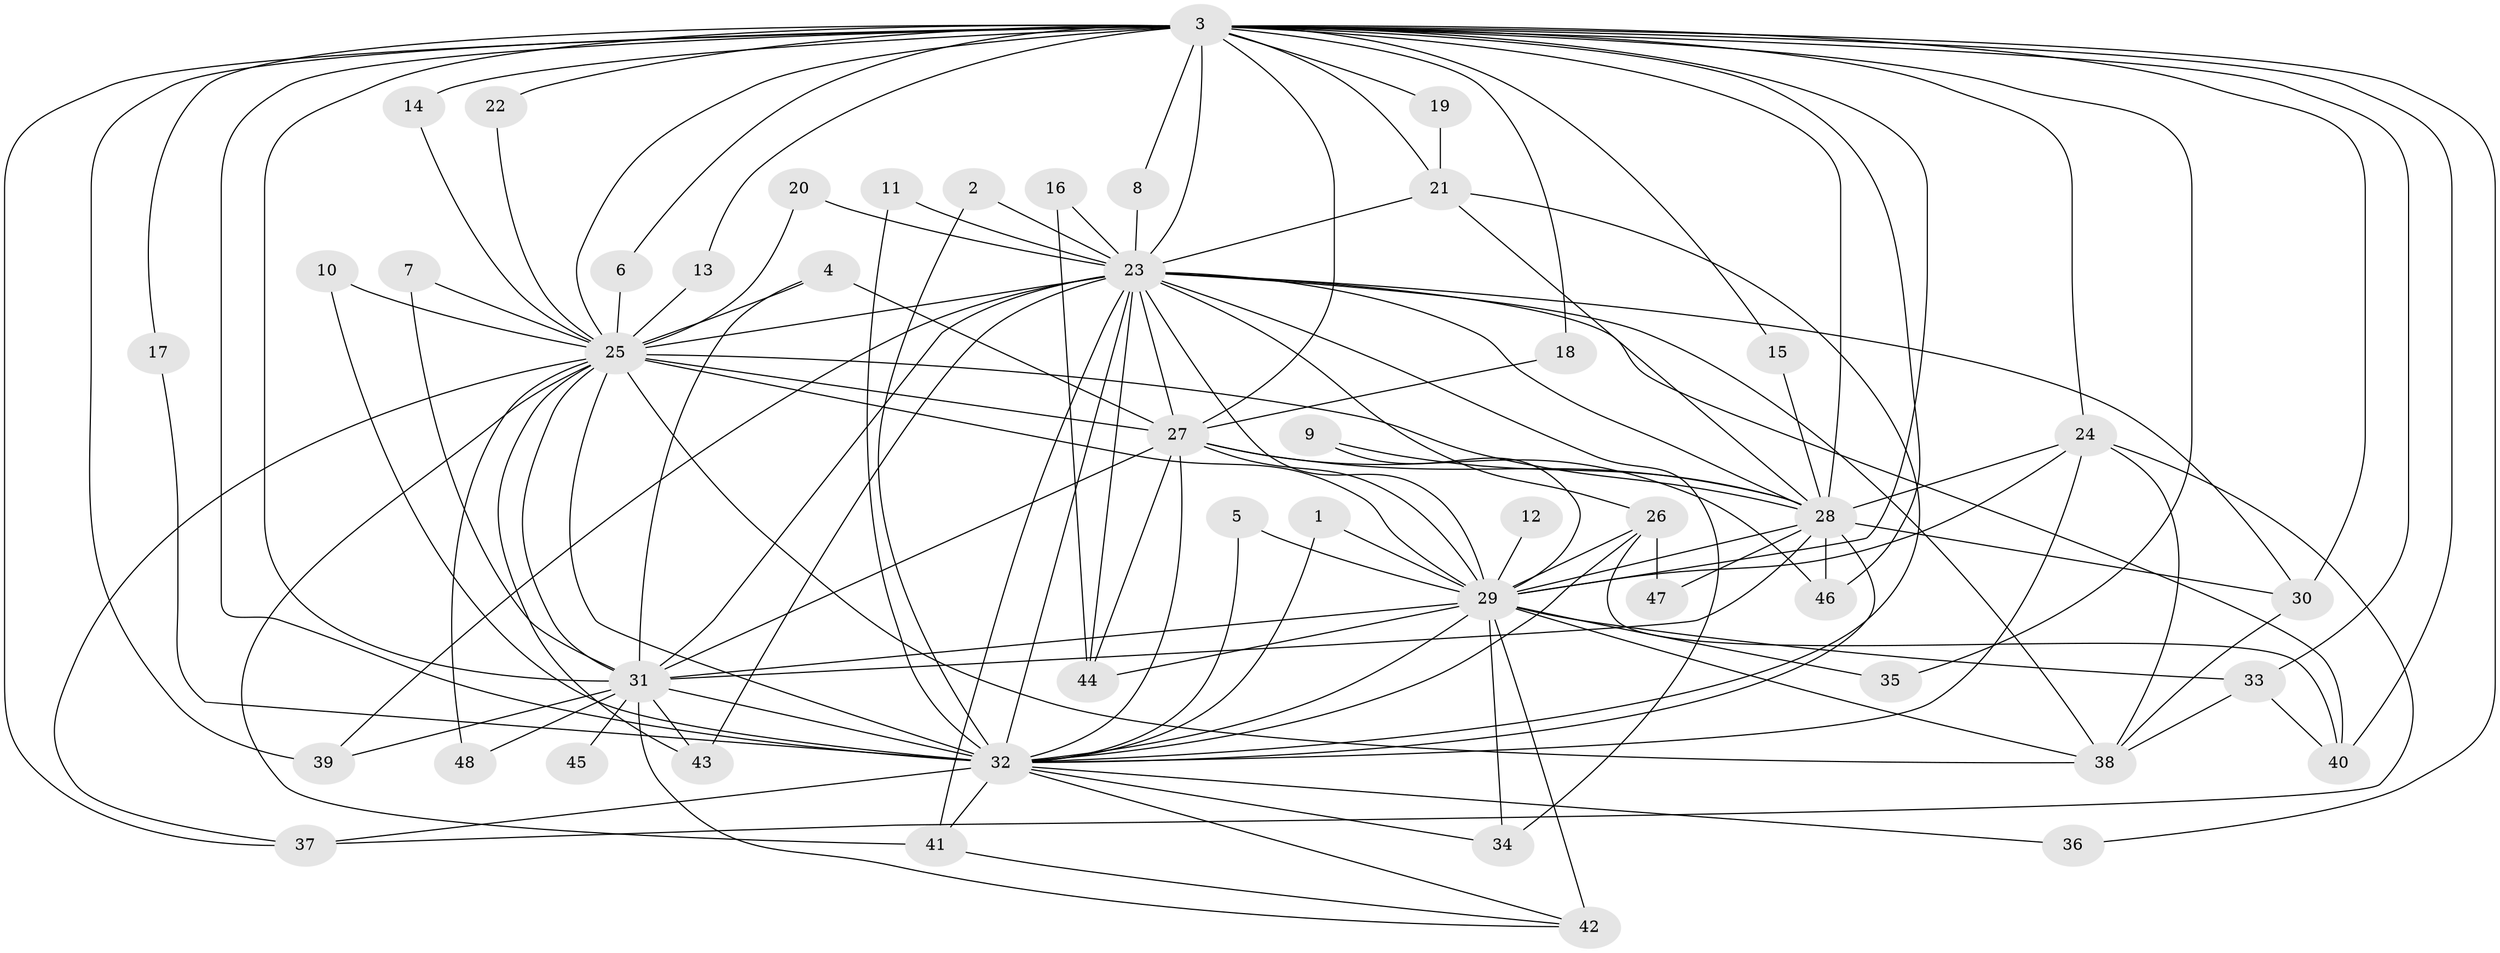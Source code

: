 // original degree distribution, {24: 0.010638297872340425, 16: 0.010638297872340425, 13: 0.010638297872340425, 18: 0.010638297872340425, 19: 0.02127659574468085, 25: 0.02127659574468085, 29: 0.010638297872340425, 17: 0.010638297872340425, 2: 0.5957446808510638, 5: 0.0425531914893617, 4: 0.0851063829787234, 3: 0.13829787234042554, 6: 0.031914893617021274}
// Generated by graph-tools (version 1.1) at 2025/25/03/09/25 03:25:49]
// undirected, 48 vertices, 129 edges
graph export_dot {
graph [start="1"]
  node [color=gray90,style=filled];
  1;
  2;
  3;
  4;
  5;
  6;
  7;
  8;
  9;
  10;
  11;
  12;
  13;
  14;
  15;
  16;
  17;
  18;
  19;
  20;
  21;
  22;
  23;
  24;
  25;
  26;
  27;
  28;
  29;
  30;
  31;
  32;
  33;
  34;
  35;
  36;
  37;
  38;
  39;
  40;
  41;
  42;
  43;
  44;
  45;
  46;
  47;
  48;
  1 -- 29 [weight=1.0];
  1 -- 32 [weight=1.0];
  2 -- 23 [weight=1.0];
  2 -- 32 [weight=1.0];
  3 -- 6 [weight=1.0];
  3 -- 8 [weight=1.0];
  3 -- 13 [weight=1.0];
  3 -- 14 [weight=1.0];
  3 -- 15 [weight=1.0];
  3 -- 17 [weight=1.0];
  3 -- 18 [weight=1.0];
  3 -- 19 [weight=1.0];
  3 -- 21 [weight=1.0];
  3 -- 22 [weight=1.0];
  3 -- 23 [weight=4.0];
  3 -- 24 [weight=1.0];
  3 -- 25 [weight=2.0];
  3 -- 27 [weight=2.0];
  3 -- 28 [weight=2.0];
  3 -- 29 [weight=2.0];
  3 -- 30 [weight=1.0];
  3 -- 31 [weight=2.0];
  3 -- 32 [weight=3.0];
  3 -- 33 [weight=2.0];
  3 -- 35 [weight=1.0];
  3 -- 36 [weight=1.0];
  3 -- 37 [weight=1.0];
  3 -- 39 [weight=1.0];
  3 -- 40 [weight=1.0];
  3 -- 46 [weight=1.0];
  4 -- 25 [weight=2.0];
  4 -- 27 [weight=1.0];
  4 -- 31 [weight=1.0];
  5 -- 29 [weight=1.0];
  5 -- 32 [weight=1.0];
  6 -- 25 [weight=1.0];
  7 -- 25 [weight=1.0];
  7 -- 31 [weight=1.0];
  8 -- 23 [weight=1.0];
  9 -- 28 [weight=1.0];
  9 -- 29 [weight=1.0];
  10 -- 25 [weight=1.0];
  10 -- 32 [weight=1.0];
  11 -- 23 [weight=1.0];
  11 -- 32 [weight=1.0];
  12 -- 29 [weight=1.0];
  13 -- 25 [weight=1.0];
  14 -- 25 [weight=1.0];
  15 -- 28 [weight=1.0];
  16 -- 23 [weight=1.0];
  16 -- 44 [weight=1.0];
  17 -- 32 [weight=1.0];
  18 -- 27 [weight=1.0];
  19 -- 21 [weight=1.0];
  20 -- 23 [weight=1.0];
  20 -- 25 [weight=1.0];
  21 -- 23 [weight=1.0];
  21 -- 28 [weight=1.0];
  21 -- 32 [weight=1.0];
  22 -- 25 [weight=1.0];
  23 -- 25 [weight=3.0];
  23 -- 26 [weight=1.0];
  23 -- 27 [weight=2.0];
  23 -- 28 [weight=2.0];
  23 -- 29 [weight=2.0];
  23 -- 30 [weight=2.0];
  23 -- 31 [weight=4.0];
  23 -- 32 [weight=2.0];
  23 -- 34 [weight=1.0];
  23 -- 38 [weight=1.0];
  23 -- 39 [weight=1.0];
  23 -- 40 [weight=1.0];
  23 -- 41 [weight=1.0];
  23 -- 43 [weight=1.0];
  23 -- 44 [weight=2.0];
  24 -- 28 [weight=1.0];
  24 -- 29 [weight=1.0];
  24 -- 32 [weight=1.0];
  24 -- 37 [weight=1.0];
  24 -- 38 [weight=1.0];
  25 -- 27 [weight=1.0];
  25 -- 28 [weight=2.0];
  25 -- 29 [weight=2.0];
  25 -- 31 [weight=1.0];
  25 -- 32 [weight=1.0];
  25 -- 37 [weight=1.0];
  25 -- 38 [weight=1.0];
  25 -- 41 [weight=1.0];
  25 -- 43 [weight=1.0];
  25 -- 48 [weight=1.0];
  26 -- 29 [weight=2.0];
  26 -- 32 [weight=1.0];
  26 -- 40 [weight=1.0];
  26 -- 47 [weight=1.0];
  27 -- 28 [weight=1.0];
  27 -- 29 [weight=2.0];
  27 -- 31 [weight=1.0];
  27 -- 32 [weight=1.0];
  27 -- 44 [weight=1.0];
  27 -- 46 [weight=1.0];
  28 -- 29 [weight=1.0];
  28 -- 30 [weight=1.0];
  28 -- 31 [weight=1.0];
  28 -- 32 [weight=1.0];
  28 -- 46 [weight=1.0];
  28 -- 47 [weight=1.0];
  29 -- 31 [weight=1.0];
  29 -- 32 [weight=2.0];
  29 -- 33 [weight=1.0];
  29 -- 34 [weight=1.0];
  29 -- 35 [weight=1.0];
  29 -- 38 [weight=1.0];
  29 -- 42 [weight=4.0];
  29 -- 44 [weight=1.0];
  30 -- 38 [weight=1.0];
  31 -- 32 [weight=2.0];
  31 -- 39 [weight=2.0];
  31 -- 42 [weight=1.0];
  31 -- 43 [weight=1.0];
  31 -- 45 [weight=1.0];
  31 -- 48 [weight=1.0];
  32 -- 34 [weight=1.0];
  32 -- 36 [weight=1.0];
  32 -- 37 [weight=1.0];
  32 -- 41 [weight=1.0];
  32 -- 42 [weight=1.0];
  33 -- 38 [weight=1.0];
  33 -- 40 [weight=1.0];
  41 -- 42 [weight=1.0];
}
